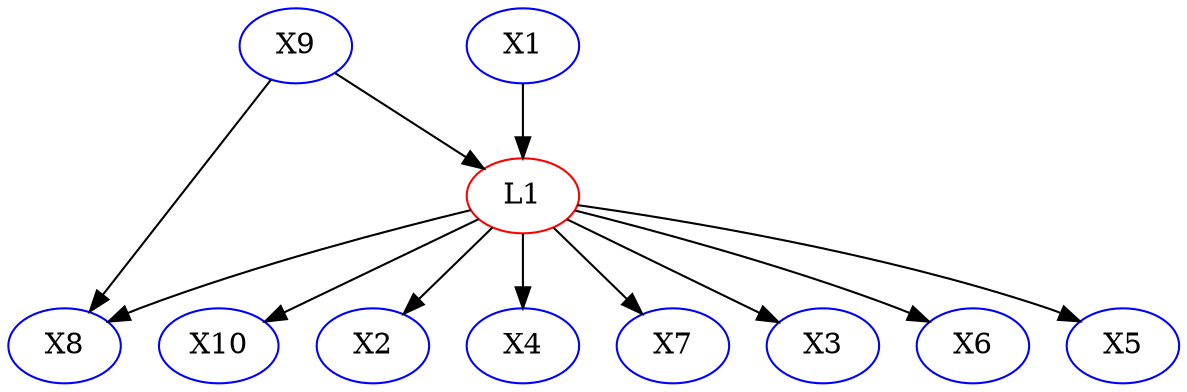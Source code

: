 digraph {
X10 [color = blue]; X2 [color = blue]; X9 [color = blue]; X8 [color = blue]; L1 [color = red]; X4 [color = blue]; X7 [color = blue]; X3 [color = blue]; X6 [color = blue]; X5 [color = blue]; X1 [color = blue]; 
subgraph Undirected {
edge [dir=none, color=black]
}

subgraph Directed {
edge [color=black]
L1 -> X4
L1 -> X2
X9 -> X8
X1 -> L1
L1 -> X10
L1 -> X7
L1 -> X3
L1 -> X5
X9 -> L1
L1 -> X8
L1 -> X6
}

}
